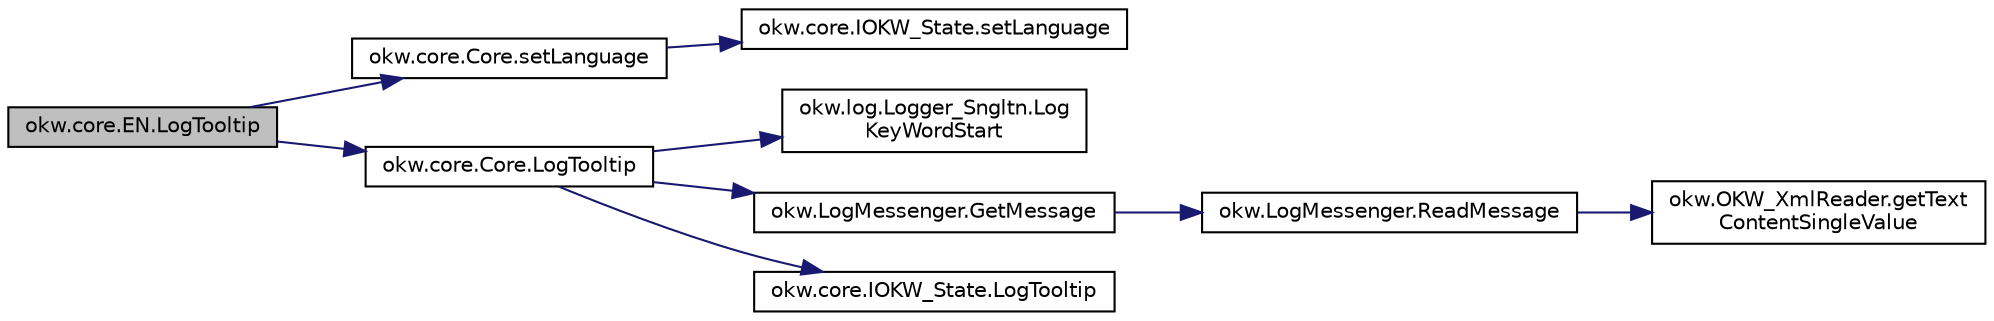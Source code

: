digraph "okw.core.EN.LogTooltip"
{
 // INTERACTIVE_SVG=YES
 // LATEX_PDF_SIZE
  edge [fontname="Helvetica",fontsize="10",labelfontname="Helvetica",labelfontsize="10"];
  node [fontname="Helvetica",fontsize="10",shape=record];
  rankdir="LR";
  Node1087 [label="okw.core.EN.LogTooltip",height=0.2,width=0.4,color="black", fillcolor="grey75", style="filled", fontcolor="black",tooltip="Dokumentiert die Kurzinfo zu einem Werkzeug des gegebenen Objekts."];
  Node1087 -> Node1088 [color="midnightblue",fontsize="10",style="solid",fontname="Helvetica"];
  Node1088 [label="okw.core.Core.setLanguage",height=0.2,width=0.4,color="black", fillcolor="white", style="filled",URL="$classokw_1_1core_1_1_core.html#ab4e0f723d27cb11c944ec4c82c426100",tooltip="Setzt die Sprache auf den gegebenen wert Language."];
  Node1088 -> Node1089 [color="midnightblue",fontsize="10",style="solid",fontname="Helvetica"];
  Node1089 [label="okw.core.IOKW_State.setLanguage",height=0.2,width=0.4,color="black", fillcolor="white", style="filled",URL="$interfaceokw_1_1core_1_1_i_o_k_w___state.html#a866baa0bde08a47418f54d63bdb56097",tooltip="Interne Methode zum setzen der Sprache für die sprachabhängigen Ausgaben der Dokumentation (Log)."];
  Node1087 -> Node1090 [color="midnightblue",fontsize="10",style="solid",fontname="Helvetica"];
  Node1090 [label="okw.core.Core.LogTooltip",height=0.2,width=0.4,color="black", fillcolor="white", style="filled",URL="$classokw_1_1core_1_1_core.html#a865a6eab7d2b9fe768ac92e0b6272af8",tooltip="Dokumentiert die Kurzinfo zu einem Werkzeug des gegebenen Objekts."];
  Node1090 -> Node1091 [color="midnightblue",fontsize="10",style="solid",fontname="Helvetica"];
  Node1091 [label="okw.log.Logger_Sngltn.Log\lKeyWordStart",height=0.2,width=0.4,color="black", fillcolor="white", style="filled",URL="$classokw_1_1log_1_1_logger___sngltn.html#a70ec25e200e00ecefc544e8fd371d2ef",tooltip="Ausgabe eines Schlüsselwortes."];
  Node1090 -> Node1092 [color="midnightblue",fontsize="10",style="solid",fontname="Helvetica"];
  Node1092 [label="okw.LogMessenger.GetMessage",height=0.2,width=0.4,color="black", fillcolor="white", style="filled",URL="$classokw_1_1_log_messenger.html#af225d1f037d47b3b085175c09d78bdd2",tooltip="Holt die Log-Meldung für MethodeNmae/Textkey ohne weitere Parameter."];
  Node1092 -> Node1093 [color="midnightblue",fontsize="10",style="solid",fontname="Helvetica"];
  Node1093 [label="okw.LogMessenger.ReadMessage",height=0.2,width=0.4,color="black", fillcolor="white", style="filled",URL="$classokw_1_1_log_messenger.html#a530cd6ab82ec82a04206a2e976ec06e3",tooltip="Interne Kernfunktion holt die Log-Meldung mit Platzhaltern aus der XML-Datei."];
  Node1093 -> Node1094 [color="midnightblue",fontsize="10",style="solid",fontname="Helvetica"];
  Node1094 [label="okw.OKW_XmlReader.getText\lContentSingleValue",height=0.2,width=0.4,color="black", fillcolor="white", style="filled",URL="$classokw_1_1_o_k_w___xml_reader.html#ab920b5335a2e1429c14cc5f8e79f39eb",tooltip="Lies den TextContent eines Tag."];
  Node1090 -> Node1095 [color="midnightblue",fontsize="10",style="solid",fontname="Helvetica"];
  Node1095 [label="okw.core.IOKW_State.LogTooltip",height=0.2,width=0.4,color="black", fillcolor="white", style="filled",URL="$interfaceokw_1_1core_1_1_i_o_k_w___state.html#a337d18daedd0cb42e8743f6f6a7d4a25",tooltip="Dokumentiert die Kurzinfo zu einem Werkzeug des gegebenen Objekts."];
}
